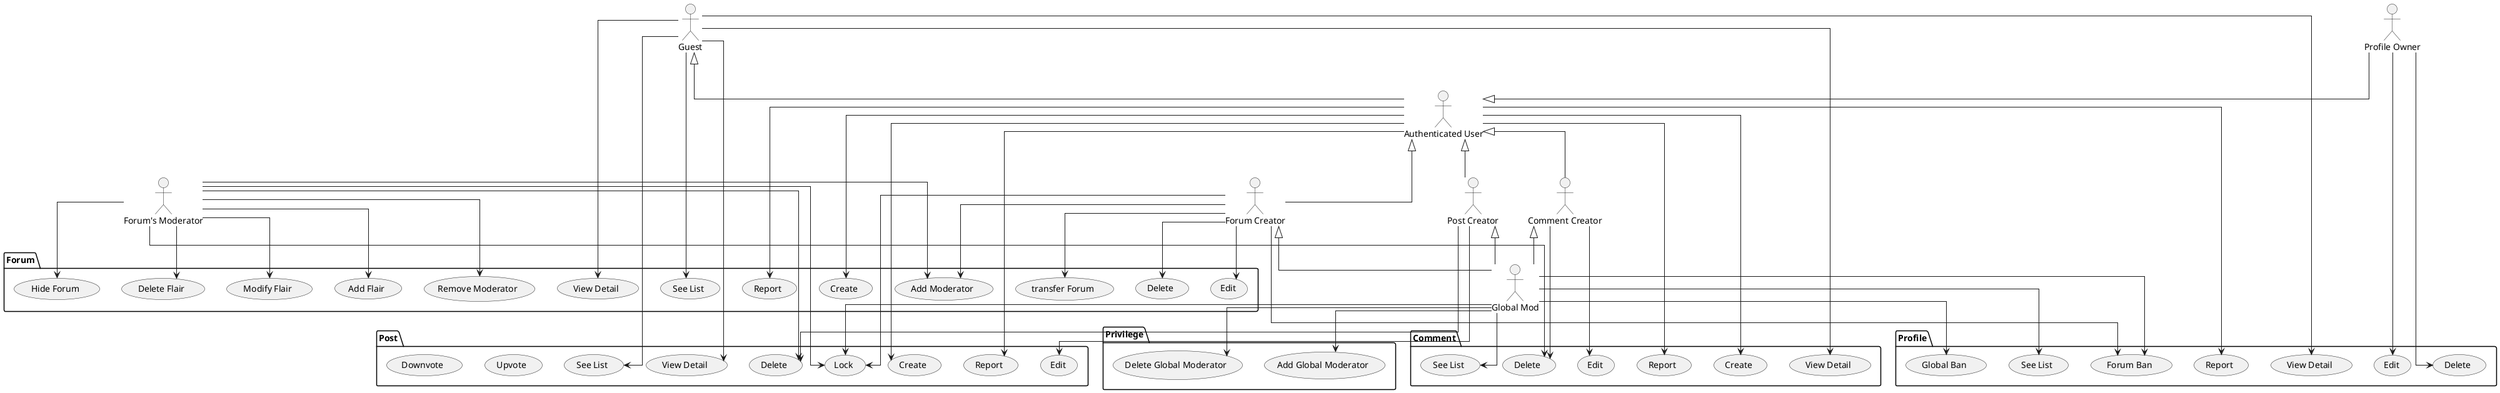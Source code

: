 @startuml
skinparam linetype ortho
:Guest: as guest
:Authenticated User: as auth
:Forum's Moderator: as forum_mod
:Global Mod: as global_mod
:Profile Owner: as profile_owner
:Forum Creator: as forum_owner
:Post Creator: as post_owner
:Comment Creator: as comment_owner
package Profile {
  (See List) as prsl
  (View Detail) as prvd
  (Edit) as pre
  (Delete) as prd
  (Report) as prr
  (Forum Ban) as prfb
  (Global Ban) as prgb
}
package Forum {
  (See List) as fsl
  (View Detail) as fvd
  (Create) as fc
  (Edit) as fe
  (Delete) as fd
  (Report) as fr
  (Add Moderator) as fam
  (Remove Moderator) as frm
  (Add Flair) as faf
  (Modify Flair) as fmf
  (Delete Flair) as fdf
  (Hide Forum) as fhf
  (transfer Forum) as ftf
}
package Post {
  (See List) as psl
  (View Detail) as pvd
  (Create) as pc
  (Edit) as pe
  (Delete) as pd
  (Report) as pr
  (Lock) as pl
  (Upvote) as puv
  (Downvote) as pdv
}
package Comment {
  (See List) as csl
  (View Detail) as cvd
  (Create) as cc
  (Edit) as ce
  (Delete) as cd
  (Report) as cr
}
package Privilege {
  (Add Global Moderator) as pgm
  (Delete Global Moderator) as pdgm
}
auth --> cc
auth --> cr
auth --> fc
auth --> fr
auth --> pc
auth --> pr
auth --> prr
comment_owner --> cd
comment_owner --> ce
forum_mod --> cd
forum_mod --> faf
forum_mod --> fam
forum_mod --> fdf
forum_mod --> fhf
forum_mod --> fmf
forum_mod --> frm
forum_mod --> pd
forum_mod --> pl
forum_owner --> fam
forum_owner --> fd
forum_owner --> fe
forum_owner --> ftf
forum_owner --> pl
forum_owner --> prfb
global_mod --> csl
global_mod --> pdgm
global_mod --> pgm
global_mod --> pl
global_mod --> prfb
global_mod --> prgb
global_mod --> prsl
guest --> cvd
guest --> fsl
guest --> fvd
guest --> psl
guest --> prvd
guest --> pvd
post_owner --> pd
post_owner --> pe
profile_owner --> pre
profile_owner --> prd
guest <|-- auth
auth <|-- forum_owner
auth <|-- post_owner
auth <|-- comment_owner
forum_owner <|-- global_mod
post_owner <|-- global_mod
comment_owner <|-- global_mod
profile_owner--|> auth
@enduml

